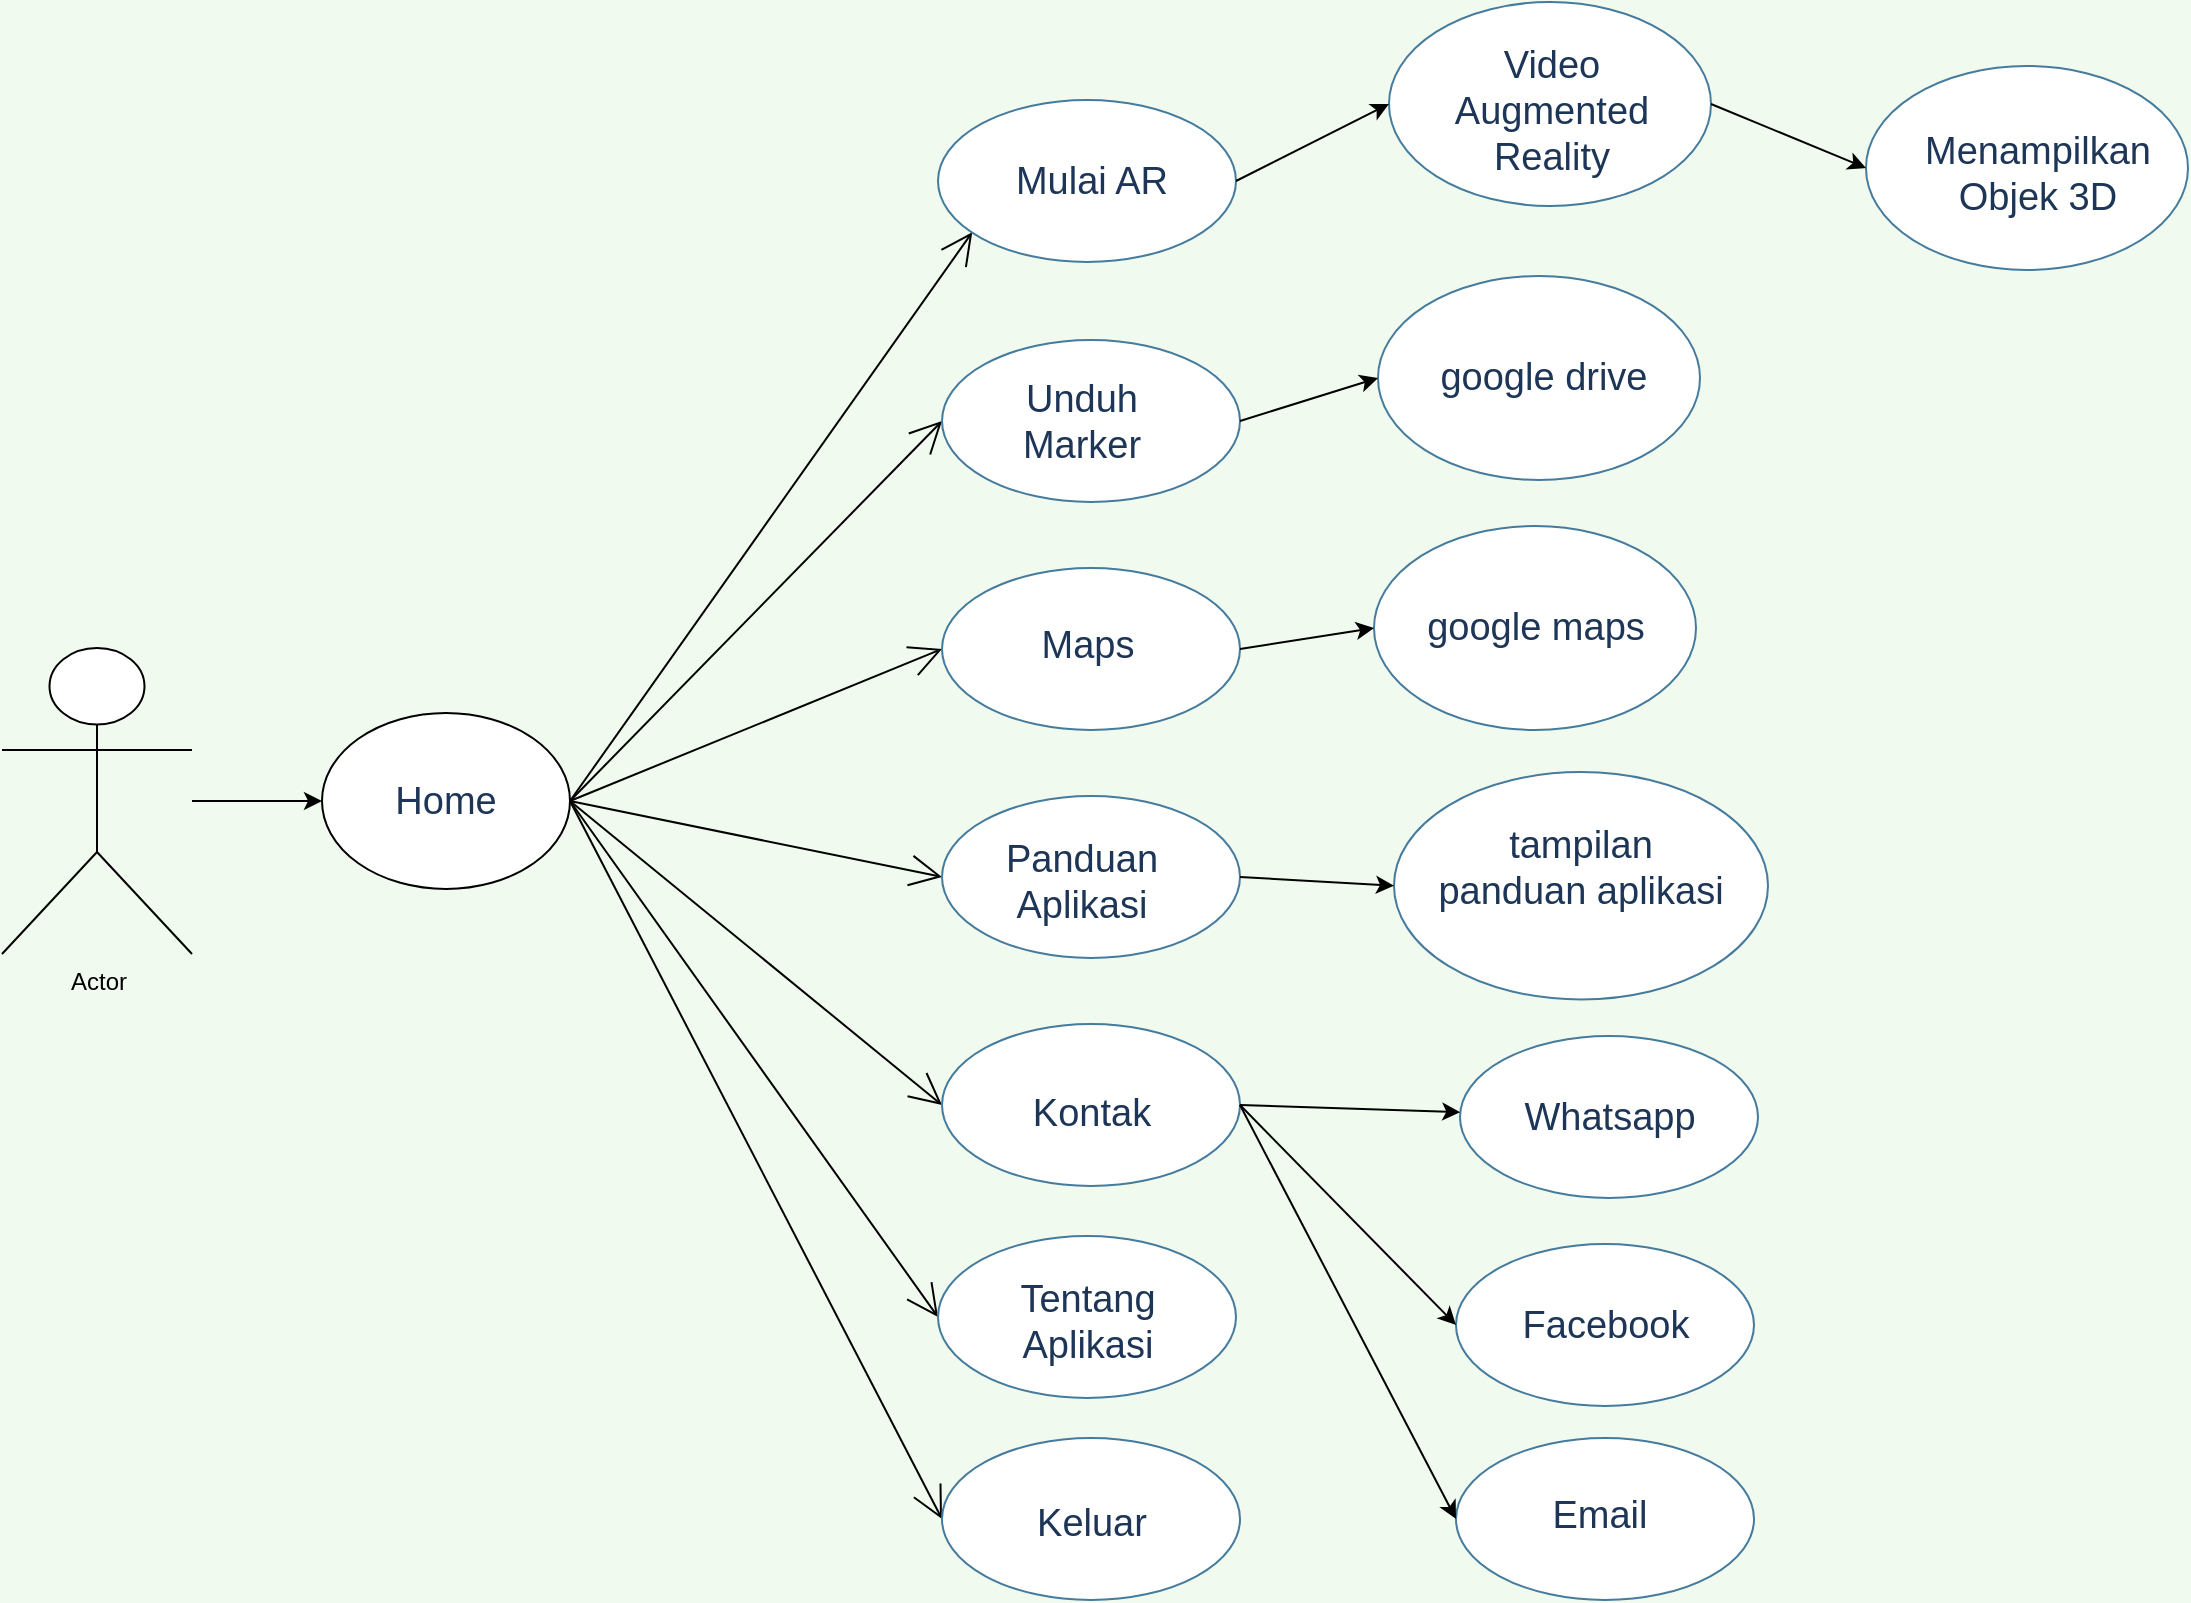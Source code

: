 <mxfile version="20.2.3" type="github">
  <diagram id="knjZ3gbkG9o2TJ8z6qt1" name="Halaman-1">
    <mxGraphModel dx="2687" dy="1038" grid="0" gridSize="14" guides="1" tooltips="1" connect="1" arrows="1" fold="1" page="0" pageScale="1" pageWidth="827" pageHeight="1169" background="#F1FAEE" math="0" shadow="0">
      <root>
        <mxCell id="0" />
        <mxCell id="1" parent="0" />
        <mxCell id="rd8QUxkq-4QAOE_0JWyz-28" style="edgeStyle=none;curved=1;rounded=0;orthogonalLoop=1;jettySize=auto;html=1;fontSize=19;fontColor=#1D3557;endArrow=open;startSize=14;endSize=14;sourcePerimeterSpacing=8;targetPerimeterSpacing=8;strokeColor=#000000;fillColor=#A8DADC;entryX=0;entryY=0.5;entryDx=0;entryDy=0;exitX=1;exitY=0.5;exitDx=0;exitDy=0;" parent="1" source="1UmVL4_T79PlBSew8t8M-1" target="rd8QUxkq-4QAOE_0JWyz-16" edge="1">
          <mxGeometry relative="1" as="geometry">
            <mxPoint x="-456.0" y="449.333" as="sourcePoint" />
          </mxGeometry>
        </mxCell>
        <mxCell id="rd8QUxkq-4QAOE_0JWyz-29" style="edgeStyle=none;curved=1;rounded=0;orthogonalLoop=1;jettySize=auto;html=1;entryX=0.115;entryY=0.816;entryDx=0;entryDy=0;entryPerimeter=0;fontSize=19;fontColor=#1D3557;endArrow=open;startSize=14;endSize=14;sourcePerimeterSpacing=8;targetPerimeterSpacing=8;strokeColor=#000000;fillColor=#f5f5f5;exitX=1;exitY=0.5;exitDx=0;exitDy=0;" parent="1" source="1UmVL4_T79PlBSew8t8M-1" target="rd8QUxkq-4QAOE_0JWyz-14" edge="1">
          <mxGeometry relative="1" as="geometry">
            <mxPoint x="-456.0" y="449.333" as="sourcePoint" />
          </mxGeometry>
        </mxCell>
        <mxCell id="rd8QUxkq-4QAOE_0JWyz-30" style="edgeStyle=none;curved=1;rounded=0;orthogonalLoop=1;jettySize=auto;html=1;entryX=0;entryY=0.5;entryDx=0;entryDy=0;fontSize=19;fontColor=#1D3557;endArrow=open;startSize=14;endSize=14;targetPerimeterSpacing=8;strokeColor=#000000;fillColor=#A8DADC;exitX=1;exitY=0.5;exitDx=0;exitDy=0;startArrow=none;" parent="1" source="1UmVL4_T79PlBSew8t8M-1" target="rd8QUxkq-4QAOE_0JWyz-17" edge="1">
          <mxGeometry relative="1" as="geometry">
            <mxPoint x="-456.0" y="449.333" as="sourcePoint" />
          </mxGeometry>
        </mxCell>
        <mxCell id="rd8QUxkq-4QAOE_0JWyz-31" style="edgeStyle=none;curved=1;rounded=0;orthogonalLoop=1;jettySize=auto;html=1;entryX=0;entryY=0.5;entryDx=0;entryDy=0;fontSize=19;fontColor=#1D3557;endArrow=open;startSize=14;endSize=14;sourcePerimeterSpacing=8;targetPerimeterSpacing=8;strokeColor=#000000;fillColor=#A8DADC;exitX=1;exitY=0.5;exitDx=0;exitDy=0;" parent="1" source="1UmVL4_T79PlBSew8t8M-1" target="rd8QUxkq-4QAOE_0JWyz-18" edge="1">
          <mxGeometry relative="1" as="geometry">
            <mxPoint x="-456.0" y="449.333" as="sourcePoint" />
          </mxGeometry>
        </mxCell>
        <mxCell id="rd8QUxkq-4QAOE_0JWyz-32" style="edgeStyle=none;curved=1;rounded=0;orthogonalLoop=1;jettySize=auto;html=1;entryX=0;entryY=0.5;entryDx=0;entryDy=0;fontSize=19;fontColor=#1D3557;endArrow=open;startSize=14;endSize=14;sourcePerimeterSpacing=8;targetPerimeterSpacing=8;strokeColor=#000000;fillColor=#A8DADC;exitX=1;exitY=0.5;exitDx=0;exitDy=0;" parent="1" source="1UmVL4_T79PlBSew8t8M-1" target="rd8QUxkq-4QAOE_0JWyz-19" edge="1">
          <mxGeometry relative="1" as="geometry">
            <mxPoint x="-456.0" y="449.333" as="sourcePoint" />
          </mxGeometry>
        </mxCell>
        <mxCell id="rd8QUxkq-4QAOE_0JWyz-33" style="edgeStyle=none;curved=1;rounded=0;orthogonalLoop=1;jettySize=auto;html=1;entryX=0;entryY=0.5;entryDx=0;entryDy=0;fontSize=19;fontColor=#1D3557;endArrow=open;startSize=14;endSize=14;sourcePerimeterSpacing=8;targetPerimeterSpacing=8;strokeColor=#000000;fillColor=#A8DADC;exitX=1;exitY=0.5;exitDx=0;exitDy=0;" parent="1" source="1UmVL4_T79PlBSew8t8M-1" target="rd8QUxkq-4QAOE_0JWyz-20" edge="1">
          <mxGeometry relative="1" as="geometry">
            <mxPoint x="-456.0" y="449.333" as="sourcePoint" />
          </mxGeometry>
        </mxCell>
        <mxCell id="rd8QUxkq-4QAOE_0JWyz-34" style="edgeStyle=none;curved=1;rounded=0;orthogonalLoop=1;jettySize=auto;html=1;entryX=0;entryY=0.5;entryDx=0;entryDy=0;fontSize=19;fontColor=#1D3557;endArrow=open;startSize=14;endSize=14;sourcePerimeterSpacing=8;targetPerimeterSpacing=8;strokeColor=#000000;fillColor=#A8DADC;exitX=1;exitY=0.5;exitDx=0;exitDy=0;" parent="1" source="1UmVL4_T79PlBSew8t8M-1" target="rd8QUxkq-4QAOE_0JWyz-26" edge="1">
          <mxGeometry relative="1" as="geometry">
            <mxPoint x="-456.0" y="449.333" as="sourcePoint" />
          </mxGeometry>
        </mxCell>
        <mxCell id="rd8QUxkq-4QAOE_0JWyz-14" value="" style="ellipse;whiteSpace=wrap;html=1;hachureGap=4;fontColor=#1D3557;strokeColor=#457B9D;fillColor=#FFFFFF;gradientColor=none;" parent="1" vertex="1">
          <mxGeometry x="45" y="135" width="149" height="81" as="geometry" />
        </mxCell>
        <mxCell id="rd8QUxkq-4QAOE_0JWyz-15" value="&lt;font style=&quot;font-size: 19px;&quot;&gt;Mulai AR&lt;/font&gt;" style="text;strokeColor=none;fillColor=none;html=1;align=center;verticalAlign=middle;whiteSpace=wrap;rounded=0;hachureGap=4;fontColor=#1D3557;" parent="1" vertex="1">
          <mxGeometry x="73.5" y="137" width="96" height="77" as="geometry" />
        </mxCell>
        <mxCell id="rd8QUxkq-4QAOE_0JWyz-16" value="" style="ellipse;whiteSpace=wrap;html=1;hachureGap=4;fontColor=#1D3557;strokeColor=#457B9D;fillColor=#FFFFFF;gradientColor=none;" parent="1" vertex="1">
          <mxGeometry x="47" y="255" width="149" height="81" as="geometry" />
        </mxCell>
        <mxCell id="rd8QUxkq-4QAOE_0JWyz-17" value="" style="ellipse;whiteSpace=wrap;html=1;hachureGap=4;fontColor=#1D3557;strokeColor=#457B9D;fillColor=#FFFFFF;gradientColor=none;" parent="1" vertex="1">
          <mxGeometry x="47" y="369" width="149" height="81" as="geometry" />
        </mxCell>
        <mxCell id="rd8QUxkq-4QAOE_0JWyz-18" value="" style="ellipse;whiteSpace=wrap;html=1;hachureGap=4;fontColor=#1D3557;strokeColor=#457B9D;fillColor=#FFFFFF;gradientColor=none;" parent="1" vertex="1">
          <mxGeometry x="47" y="483" width="149" height="81" as="geometry" />
        </mxCell>
        <mxCell id="rd8QUxkq-4QAOE_0JWyz-19" value="" style="ellipse;whiteSpace=wrap;html=1;hachureGap=4;fontColor=#1D3557;strokeColor=#457B9D;fillColor=#FFFFFF;gradientColor=none;" parent="1" vertex="1">
          <mxGeometry x="47" y="597" width="149" height="81" as="geometry" />
        </mxCell>
        <mxCell id="rd8QUxkq-4QAOE_0JWyz-20" value="" style="ellipse;whiteSpace=wrap;html=1;hachureGap=4;fontColor=#1D3557;strokeColor=#457B9D;fillColor=#FFFFFF;gradientColor=none;" parent="1" vertex="1">
          <mxGeometry x="45" y="703" width="149" height="81" as="geometry" />
        </mxCell>
        <mxCell id="rd8QUxkq-4QAOE_0JWyz-21" value="&lt;font style=&quot;font-size: 19px;&quot;&gt;Unduh Marker&lt;/font&gt;" style="text;strokeColor=none;fillColor=none;html=1;align=center;verticalAlign=middle;whiteSpace=wrap;rounded=0;hachureGap=4;fontColor=#1D3557;" parent="1" vertex="1">
          <mxGeometry x="69" y="257" width="96" height="77" as="geometry" />
        </mxCell>
        <mxCell id="rd8QUxkq-4QAOE_0JWyz-22" value="&lt;font style=&quot;font-size: 19px;&quot;&gt;Panduan Aplikasi&lt;/font&gt;" style="text;strokeColor=none;fillColor=none;html=1;align=center;verticalAlign=middle;whiteSpace=wrap;rounded=0;hachureGap=4;fontColor=#1D3557;" parent="1" vertex="1">
          <mxGeometry x="69" y="487" width="96" height="77" as="geometry" />
        </mxCell>
        <mxCell id="rd8QUxkq-4QAOE_0JWyz-23" value="&lt;font style=&quot;font-size: 19px;&quot;&gt;Maps&lt;/font&gt;" style="text;strokeColor=none;fillColor=none;html=1;align=center;verticalAlign=middle;whiteSpace=wrap;rounded=0;hachureGap=4;fontColor=#1D3557;" parent="1" vertex="1">
          <mxGeometry x="71.5" y="369" width="96" height="77" as="geometry" />
        </mxCell>
        <mxCell id="rd8QUxkq-4QAOE_0JWyz-25" value="&lt;font style=&quot;font-size: 19px;&quot;&gt;Kontak&lt;/font&gt;" style="text;strokeColor=none;fillColor=none;html=1;align=center;verticalAlign=middle;whiteSpace=wrap;rounded=0;hachureGap=4;fontColor=#1D3557;" parent="1" vertex="1">
          <mxGeometry x="73.5" y="603" width="96" height="77" as="geometry" />
        </mxCell>
        <mxCell id="rd8QUxkq-4QAOE_0JWyz-26" value="" style="ellipse;whiteSpace=wrap;html=1;hachureGap=4;fontColor=#1D3557;strokeColor=#457B9D;fillColor=#FFFFFF;gradientColor=none;" parent="1" vertex="1">
          <mxGeometry x="47" y="804" width="149" height="81" as="geometry" />
        </mxCell>
        <mxCell id="rd8QUxkq-4QAOE_0JWyz-27" value="&lt;font style=&quot;font-size: 19px;&quot;&gt;Keluar&lt;/font&gt;" style="text;strokeColor=none;fillColor=none;html=1;align=center;verticalAlign=middle;whiteSpace=wrap;rounded=0;hachureGap=4;fontColor=#1D3557;" parent="1" vertex="1">
          <mxGeometry x="73.5" y="808" width="96" height="77" as="geometry" />
        </mxCell>
        <mxCell id="1UmVL4_T79PlBSew8t8M-1" value="" style="ellipse;whiteSpace=wrap;html=1;" vertex="1" parent="1">
          <mxGeometry x="-263" y="441.5" width="124" height="88" as="geometry" />
        </mxCell>
        <mxCell id="1UmVL4_T79PlBSew8t8M-3" value="&lt;span style=&quot;font-size: 19px;&quot;&gt;Home&lt;/span&gt;" style="text;strokeColor=none;fillColor=none;html=1;align=center;verticalAlign=middle;whiteSpace=wrap;rounded=0;hachureGap=4;fontColor=#1D3557;" vertex="1" parent="1">
          <mxGeometry x="-249" y="447" width="96" height="77" as="geometry" />
        </mxCell>
        <mxCell id="1UmVL4_T79PlBSew8t8M-4" value="Actor" style="shape=umlActor;verticalLabelPosition=bottom;verticalAlign=top;html=1;outlineConnect=0;" vertex="1" parent="1">
          <mxGeometry x="-423" y="409" width="95" height="153" as="geometry" />
        </mxCell>
        <mxCell id="1UmVL4_T79PlBSew8t8M-5" value="" style="endArrow=classic;html=1;rounded=0;entryX=0;entryY=0.5;entryDx=0;entryDy=0;" edge="1" parent="1" source="1UmVL4_T79PlBSew8t8M-4" target="1UmVL4_T79PlBSew8t8M-1">
          <mxGeometry width="50" height="50" relative="1" as="geometry">
            <mxPoint x="-159" y="446" as="sourcePoint" />
            <mxPoint x="126" y="453" as="targetPoint" />
          </mxGeometry>
        </mxCell>
        <mxCell id="1UmVL4_T79PlBSew8t8M-8" value="" style="ellipse;whiteSpace=wrap;html=1;hachureGap=4;fontColor=#1D3557;strokeColor=#457B9D;fillColor=#FFFFFF;gradientColor=none;" vertex="1" parent="1">
          <mxGeometry x="270.5" y="86" width="161" height="102" as="geometry" />
        </mxCell>
        <mxCell id="1UmVL4_T79PlBSew8t8M-10" value="&lt;font style=&quot;font-size: 19px;&quot;&gt;Video&lt;br&gt;Augmented Reality&lt;br&gt;&lt;/font&gt;" style="text;strokeColor=none;fillColor=none;html=1;align=center;verticalAlign=middle;whiteSpace=wrap;rounded=0;hachureGap=4;fontColor=#1D3557;" vertex="1" parent="1">
          <mxGeometry x="304" y="102" width="96" height="77" as="geometry" />
        </mxCell>
        <mxCell id="1UmVL4_T79PlBSew8t8M-11" value="" style="ellipse;whiteSpace=wrap;html=1;hachureGap=4;fontColor=#1D3557;strokeColor=#457B9D;fillColor=#FFFFFF;gradientColor=none;" vertex="1" parent="1">
          <mxGeometry x="265" y="223" width="161" height="102" as="geometry" />
        </mxCell>
        <mxCell id="1UmVL4_T79PlBSew8t8M-12" value="&lt;font style=&quot;font-size: 19px;&quot;&gt;google drive&lt;br&gt;&lt;/font&gt;" style="text;strokeColor=none;fillColor=none;html=1;align=center;verticalAlign=middle;whiteSpace=wrap;rounded=0;hachureGap=4;fontColor=#1D3557;" vertex="1" parent="1">
          <mxGeometry x="290" y="238" width="116" height="72" as="geometry" />
        </mxCell>
        <mxCell id="1UmVL4_T79PlBSew8t8M-15" value="" style="ellipse;whiteSpace=wrap;html=1;hachureGap=4;fontColor=#1D3557;strokeColor=#457B9D;fillColor=#FFFFFF;gradientColor=none;" vertex="1" parent="1">
          <mxGeometry x="263" y="348" width="161" height="102" as="geometry" />
        </mxCell>
        <mxCell id="1UmVL4_T79PlBSew8t8M-16" value="&lt;font style=&quot;font-size: 19px;&quot;&gt;google maps&lt;br&gt;&lt;/font&gt;" style="text;strokeColor=none;fillColor=none;html=1;align=center;verticalAlign=middle;whiteSpace=wrap;rounded=0;hachureGap=4;fontColor=#1D3557;" vertex="1" parent="1">
          <mxGeometry x="286" y="363" width="116" height="72" as="geometry" />
        </mxCell>
        <mxCell id="1UmVL4_T79PlBSew8t8M-17" value="" style="ellipse;whiteSpace=wrap;html=1;hachureGap=4;fontColor=#1D3557;strokeColor=#457B9D;fillColor=#FFFFFF;gradientColor=none;" vertex="1" parent="1">
          <mxGeometry x="273" y="471" width="187" height="113.75" as="geometry" />
        </mxCell>
        <mxCell id="1UmVL4_T79PlBSew8t8M-18" value="&lt;font style=&quot;font-size: 19px;&quot;&gt;tampilan panduan aplikasi&lt;br&gt;&lt;/font&gt;" style="text;strokeColor=none;fillColor=none;html=1;align=center;verticalAlign=middle;whiteSpace=wrap;rounded=0;hachureGap=4;fontColor=#1D3557;" vertex="1" parent="1">
          <mxGeometry x="294.25" y="490" width="144.5" height="58" as="geometry" />
        </mxCell>
        <mxCell id="1UmVL4_T79PlBSew8t8M-21" value="&lt;span style=&quot;font-size: 19px;&quot;&gt;Tentang Aplikasi&lt;/span&gt;" style="text;strokeColor=none;fillColor=none;html=1;align=center;verticalAlign=middle;whiteSpace=wrap;rounded=0;hachureGap=4;fontColor=#1D3557;" vertex="1" parent="1">
          <mxGeometry x="71.5" y="707" width="96" height="77" as="geometry" />
        </mxCell>
        <mxCell id="1UmVL4_T79PlBSew8t8M-22" value="" style="ellipse;whiteSpace=wrap;html=1;hachureGap=4;fontColor=#1D3557;strokeColor=#457B9D;fillColor=#FFFFFF;gradientColor=none;" vertex="1" parent="1">
          <mxGeometry x="306" y="603" width="149" height="81" as="geometry" />
        </mxCell>
        <mxCell id="1UmVL4_T79PlBSew8t8M-23" value="&lt;font style=&quot;font-size: 19px;&quot;&gt;Whatsapp&lt;/font&gt;" style="text;strokeColor=none;fillColor=none;html=1;align=center;verticalAlign=middle;whiteSpace=wrap;rounded=0;hachureGap=4;fontColor=#1D3557;" vertex="1" parent="1">
          <mxGeometry x="332.5" y="605" width="96" height="77" as="geometry" />
        </mxCell>
        <mxCell id="1UmVL4_T79PlBSew8t8M-24" value="" style="ellipse;whiteSpace=wrap;html=1;hachureGap=4;fontColor=#1D3557;strokeColor=#457B9D;fillColor=#FFFFFF;gradientColor=none;" vertex="1" parent="1">
          <mxGeometry x="304" y="804" width="149" height="81" as="geometry" />
        </mxCell>
        <mxCell id="1UmVL4_T79PlBSew8t8M-25" value="&lt;font style=&quot;font-size: 19px;&quot;&gt;Email&lt;/font&gt;" style="text;strokeColor=none;fillColor=none;html=1;align=center;verticalAlign=middle;whiteSpace=wrap;rounded=0;hachureGap=4;fontColor=#1D3557;" vertex="1" parent="1">
          <mxGeometry x="328" y="804" width="96" height="77" as="geometry" />
        </mxCell>
        <mxCell id="1UmVL4_T79PlBSew8t8M-26" value="" style="ellipse;whiteSpace=wrap;html=1;hachureGap=4;fontColor=#1D3557;strokeColor=#457B9D;fillColor=#FFFFFF;gradientColor=none;" vertex="1" parent="1">
          <mxGeometry x="304" y="707" width="149" height="81" as="geometry" />
        </mxCell>
        <mxCell id="1UmVL4_T79PlBSew8t8M-27" value="&lt;font style=&quot;font-size: 19px;&quot;&gt;Facebook&lt;/font&gt;" style="text;strokeColor=none;fillColor=none;html=1;align=center;verticalAlign=middle;whiteSpace=wrap;rounded=0;hachureGap=4;fontColor=#1D3557;" vertex="1" parent="1">
          <mxGeometry x="330.5" y="709" width="96" height="77" as="geometry" />
        </mxCell>
        <mxCell id="1UmVL4_T79PlBSew8t8M-31" value="" style="endArrow=classic;html=1;rounded=0;strokeColor=#000000;entryX=0;entryY=0.5;entryDx=0;entryDy=0;exitX=1;exitY=0.5;exitDx=0;exitDy=0;" edge="1" parent="1" source="rd8QUxkq-4QAOE_0JWyz-14" target="1UmVL4_T79PlBSew8t8M-8">
          <mxGeometry width="50" height="50" relative="1" as="geometry">
            <mxPoint x="134" y="488" as="sourcePoint" />
            <mxPoint x="184" y="438" as="targetPoint" />
          </mxGeometry>
        </mxCell>
        <mxCell id="1UmVL4_T79PlBSew8t8M-33" value="" style="endArrow=classic;html=1;rounded=0;strokeColor=#000000;entryX=0;entryY=0.5;entryDx=0;entryDy=0;exitX=1;exitY=0.5;exitDx=0;exitDy=0;" edge="1" parent="1" source="rd8QUxkq-4QAOE_0JWyz-16" target="1UmVL4_T79PlBSew8t8M-11">
          <mxGeometry width="50" height="50" relative="1" as="geometry">
            <mxPoint x="208.0" y="189.5" as="sourcePoint" />
            <mxPoint x="284.5" y="151" as="targetPoint" />
          </mxGeometry>
        </mxCell>
        <mxCell id="1UmVL4_T79PlBSew8t8M-34" value="" style="endArrow=classic;html=1;rounded=0;strokeColor=#000000;entryX=0;entryY=0.5;entryDx=0;entryDy=0;exitX=1;exitY=0.5;exitDx=0;exitDy=0;" edge="1" parent="1" source="rd8QUxkq-4QAOE_0JWyz-17" target="1UmVL4_T79PlBSew8t8M-15">
          <mxGeometry width="50" height="50" relative="1" as="geometry">
            <mxPoint x="210.0" y="309.5" as="sourcePoint" />
            <mxPoint x="279.0" y="288" as="targetPoint" />
          </mxGeometry>
        </mxCell>
        <mxCell id="1UmVL4_T79PlBSew8t8M-35" value="" style="endArrow=classic;html=1;rounded=0;strokeColor=#000000;entryX=0;entryY=0.5;entryDx=0;entryDy=0;exitX=1;exitY=0.5;exitDx=0;exitDy=0;" edge="1" parent="1" source="rd8QUxkq-4QAOE_0JWyz-18" target="1UmVL4_T79PlBSew8t8M-17">
          <mxGeometry width="50" height="50" relative="1" as="geometry">
            <mxPoint x="210.0" y="423.5" as="sourcePoint" />
            <mxPoint x="277.0" y="413" as="targetPoint" />
          </mxGeometry>
        </mxCell>
        <mxCell id="1UmVL4_T79PlBSew8t8M-36" value="" style="endArrow=classic;html=1;rounded=0;strokeColor=#000000;exitX=1;exitY=0.5;exitDx=0;exitDy=0;" edge="1" parent="1" source="rd8QUxkq-4QAOE_0JWyz-19" target="1UmVL4_T79PlBSew8t8M-22">
          <mxGeometry width="50" height="50" relative="1" as="geometry">
            <mxPoint x="210.0" y="537.5" as="sourcePoint" />
            <mxPoint x="300.0" y="537.5" as="targetPoint" />
          </mxGeometry>
        </mxCell>
        <mxCell id="1UmVL4_T79PlBSew8t8M-37" value="" style="endArrow=classic;html=1;rounded=0;strokeColor=#000000;entryX=0;entryY=0.5;entryDx=0;entryDy=0;exitX=1;exitY=0.5;exitDx=0;exitDy=0;" edge="1" parent="1" source="rd8QUxkq-4QAOE_0JWyz-19" target="1UmVL4_T79PlBSew8t8M-26">
          <mxGeometry width="50" height="50" relative="1" as="geometry">
            <mxPoint x="224.0" y="551.5" as="sourcePoint" />
            <mxPoint x="314.0" y="551.5" as="targetPoint" />
          </mxGeometry>
        </mxCell>
        <mxCell id="1UmVL4_T79PlBSew8t8M-38" value="" style="endArrow=classic;html=1;rounded=0;strokeColor=#000000;entryX=0;entryY=0.5;entryDx=0;entryDy=0;exitX=1;exitY=0.5;exitDx=0;exitDy=0;" edge="1" parent="1" source="rd8QUxkq-4QAOE_0JWyz-19" target="1UmVL4_T79PlBSew8t8M-24">
          <mxGeometry width="50" height="50" relative="1" as="geometry">
            <mxPoint x="210.0" y="651.5" as="sourcePoint" />
            <mxPoint x="318.0" y="761.5" as="targetPoint" />
          </mxGeometry>
        </mxCell>
        <mxCell id="1UmVL4_T79PlBSew8t8M-40" value="" style="ellipse;whiteSpace=wrap;html=1;hachureGap=4;fontColor=#1D3557;strokeColor=#457B9D;fillColor=#FFFFFF;gradientColor=none;" vertex="1" parent="1">
          <mxGeometry x="509" y="118" width="161" height="102" as="geometry" />
        </mxCell>
        <mxCell id="1UmVL4_T79PlBSew8t8M-41" value="" style="endArrow=classic;html=1;rounded=0;strokeColor=#000000;entryX=0;entryY=0.5;entryDx=0;entryDy=0;exitX=1;exitY=0.5;exitDx=0;exitDy=0;" edge="1" parent="1" source="1UmVL4_T79PlBSew8t8M-8" target="1UmVL4_T79PlBSew8t8M-40">
          <mxGeometry width="50" height="50" relative="1" as="geometry">
            <mxPoint x="208.0" y="189.5" as="sourcePoint" />
            <mxPoint x="284.5" y="151" as="targetPoint" />
          </mxGeometry>
        </mxCell>
        <mxCell id="1UmVL4_T79PlBSew8t8M-42" value="&lt;font style=&quot;font-size: 19px;&quot;&gt;Menampilkan Objek 3D&lt;br&gt;&lt;/font&gt;" style="text;strokeColor=none;fillColor=none;html=1;align=center;verticalAlign=middle;whiteSpace=wrap;rounded=0;hachureGap=4;fontColor=#1D3557;" vertex="1" parent="1">
          <mxGeometry x="547" y="133" width="96" height="77" as="geometry" />
        </mxCell>
      </root>
    </mxGraphModel>
  </diagram>
</mxfile>

